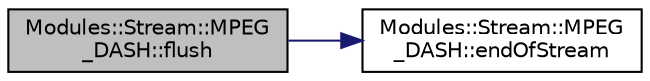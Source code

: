 digraph "Modules::Stream::MPEG_DASH::flush"
{
 // INTERACTIVE_SVG=YES
  edge [fontname="Helvetica",fontsize="10",labelfontname="Helvetica",labelfontsize="10"];
  node [fontname="Helvetica",fontsize="10",shape=record];
  rankdir="LR";
  Node1 [label="Modules::Stream::MPEG\l_DASH::flush",height=0.2,width=0.4,color="black", fillcolor="grey75", style="filled", fontcolor="black"];
  Node1 -> Node2 [color="midnightblue",fontsize="10",style="solid",fontname="Helvetica"];
  Node2 [label="Modules::Stream::MPEG\l_DASH::endOfStream",height=0.2,width=0.4,color="black", fillcolor="white", style="filled",URL="$class_modules_1_1_stream_1_1_m_p_e_g___d_a_s_h.html#ae6521c1587a788625cfe3c303f7dd0cb"];
}
